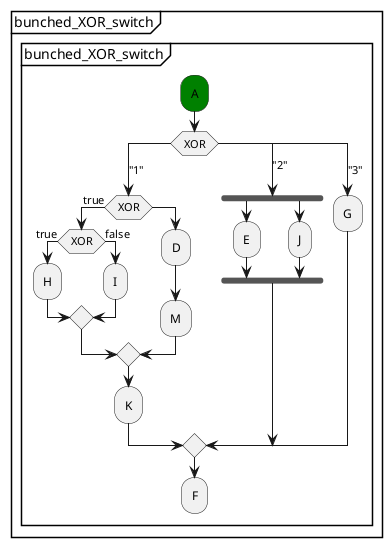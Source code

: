 @startuml
partition "bunched_XOR_switch" {
    group "bunched_XOR_switch"
        #green:A;
        switch (XOR)
            case ("1")
            if (XOR) then (true)
                if (XOR) then (true)
                    :H;
                else (false)
                    :I;
                endif
            else
                :D;
                :M;
            endif
            :K;
            case ("2")
            fork
                :E;
            fork again
                :J;
            end fork
            case ("3")
            :G;
        endswitch
        :F;
    end group
}
@enduml